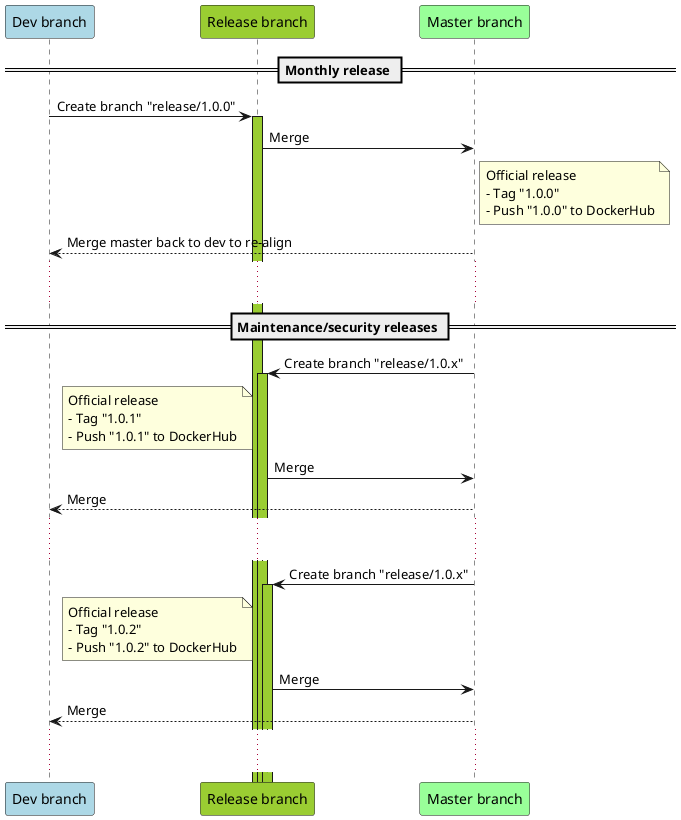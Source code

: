 @startuml
!pragma teoz true

== Monthly release ==
participant "Dev branch" as devbranch order 10 #LightBlue
participant "Release branch" as rlsbranch order 20 #YellowGreen
participant "Master branch" as master order 30 #99FF99
'participant "Maintenance branch" as maintainbranch order 40 #YellowGreen

{startrc} devbranch -> rlsbranch ++ #YellowGreen: Create branch "release/1.0.0"

rlsbranch -> master: Merge
note right of master
    Official release
    - Tag "1.0.0"
    - Push "1.0.0" to DockerHub
end note

master --> devbranch: Merge master back to dev to re-align

... ...

== Maintenance/security releases ==
master -> rlsbranch ++ #YellowGreen: Create branch "release/1.0.x"
note left of rlsbranch
    Official release
    - Tag "1.0.1"
    - Push "1.0.1" to DockerHub
end note
rlsbranch -> master: Merge
master --> devbranch: Merge

... ...

master -> rlsbranch ++ #YellowGreen: Create branch "release/1.0.x"
note left of rlsbranch
    Official release
    - Tag "1.0.2"
    - Push "1.0.2" to DockerHub
end note
rlsbranch -> master: Merge
master --> devbranch: Merge

... ...

@enduml
